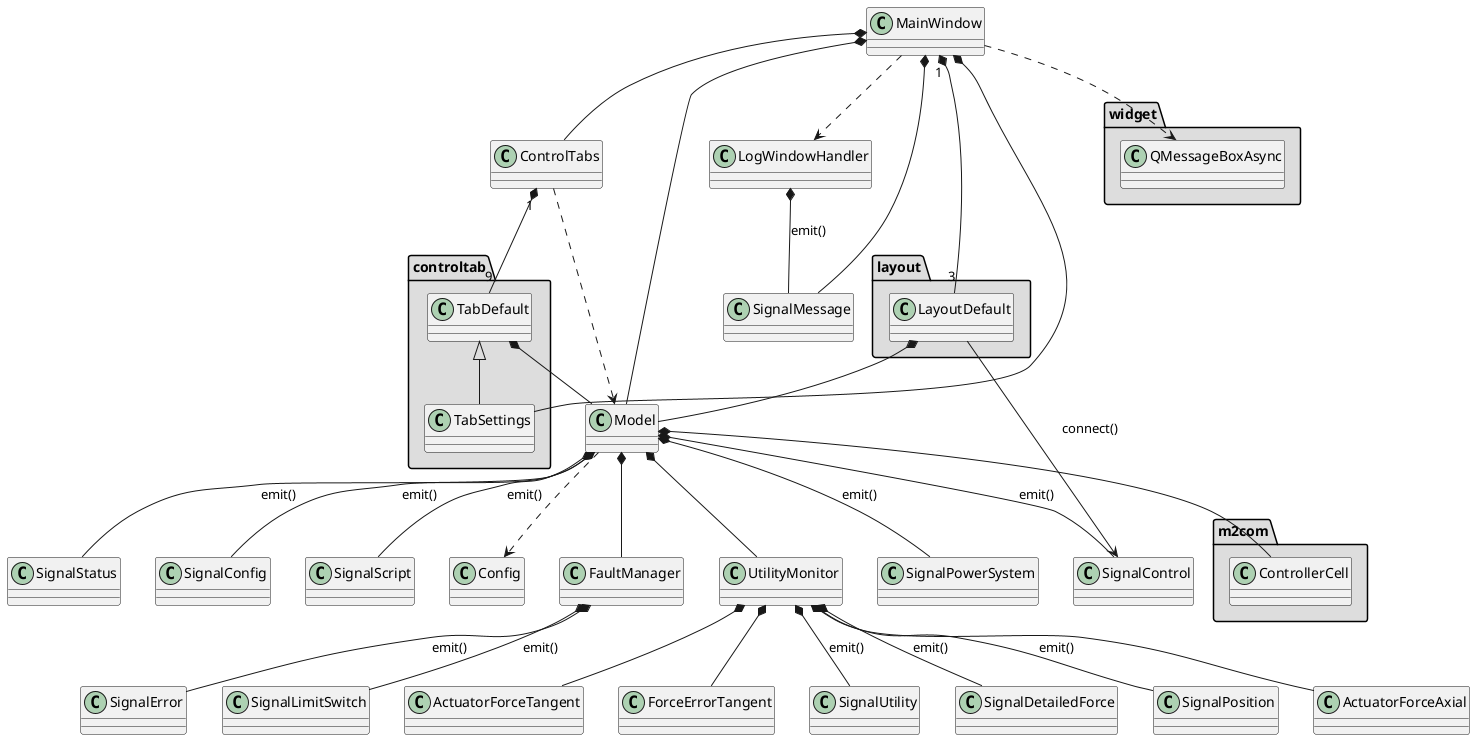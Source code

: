 @startuml
package "layout" #DDDDDD {
  class LayoutDefault
}

package "controltab" #DDDDDD {
  TabDefault <|-- TabSettings
}

package "m2com" #DDDDDD {
  class ControllerCell
}

package "widget" #DDDDDD {
  class QMessageBoxAsync
}

MainWindow *-- Model
MainWindow *-- ControlTabs
MainWindow *-- TabSettings
MainWindow "1" *-- "3" LayoutDefault
MainWindow *-- SignalMessage
MainWindow ..> LogWindowHandler
MainWindow ..> QMessageBoxAsync

Model *-- FaultManager
Model *-- UtilityMonitor
Model *-- SignalControl : emit()
Model *-- SignalPowerSystem : emit()
Model *-- SignalStatus : emit()
Model *-- SignalConfig : emit()
Model *-- SignalScript : emit()
Model ..> Config
Model *-- ControllerCell

FaultManager *-- SignalError : emit()
FaultManager *-- SignalLimitSwitch : emit()

UtilityMonitor *-- SignalUtility : emit()
UtilityMonitor *-- SignalDetailedForce : emit()
UtilityMonitor *-- SignalPosition : emit()

UtilityMonitor *-- ActuatorForceAxial
UtilityMonitor *-- ActuatorForceTangent
UtilityMonitor *-- ForceErrorTangent

LayoutDefault *-- Model
LayoutDefault --> SignalControl : connect()

LogWindowHandler *-- SignalMessage : emit()

ControlTabs ..> Model
ControlTabs "1" *-- "9" TabDefault

TabDefault *-- Model
@enduml
